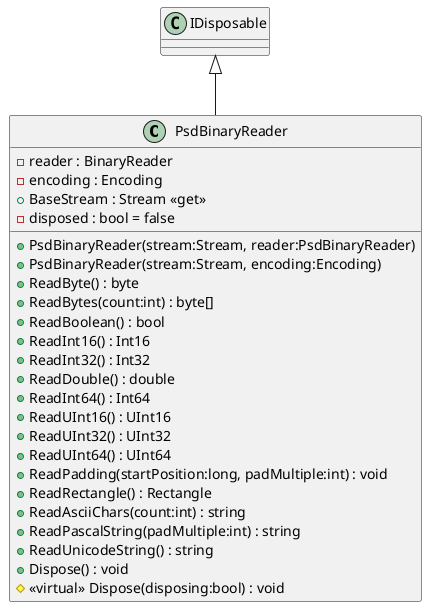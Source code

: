 @startuml
class PsdBinaryReader {
    - reader : BinaryReader
    - encoding : Encoding
    + BaseStream : Stream <<get>>
    + PsdBinaryReader(stream:Stream, reader:PsdBinaryReader)
    + PsdBinaryReader(stream:Stream, encoding:Encoding)
    + ReadByte() : byte
    + ReadBytes(count:int) : byte[]
    + ReadBoolean() : bool
    + ReadInt16() : Int16
    + ReadInt32() : Int32
    + ReadDouble() : double
    + ReadInt64() : Int64
    + ReadUInt16() : UInt16
    + ReadUInt32() : UInt32
    + ReadUInt64() : UInt64
    + ReadPadding(startPosition:long, padMultiple:int) : void
    + ReadRectangle() : Rectangle
    + ReadAsciiChars(count:int) : string
    + ReadPascalString(padMultiple:int) : string
    + ReadUnicodeString() : string
    - disposed : bool = false
    + Dispose() : void
    # <<virtual>> Dispose(disposing:bool) : void
}
IDisposable <|-- PsdBinaryReader
@enduml
